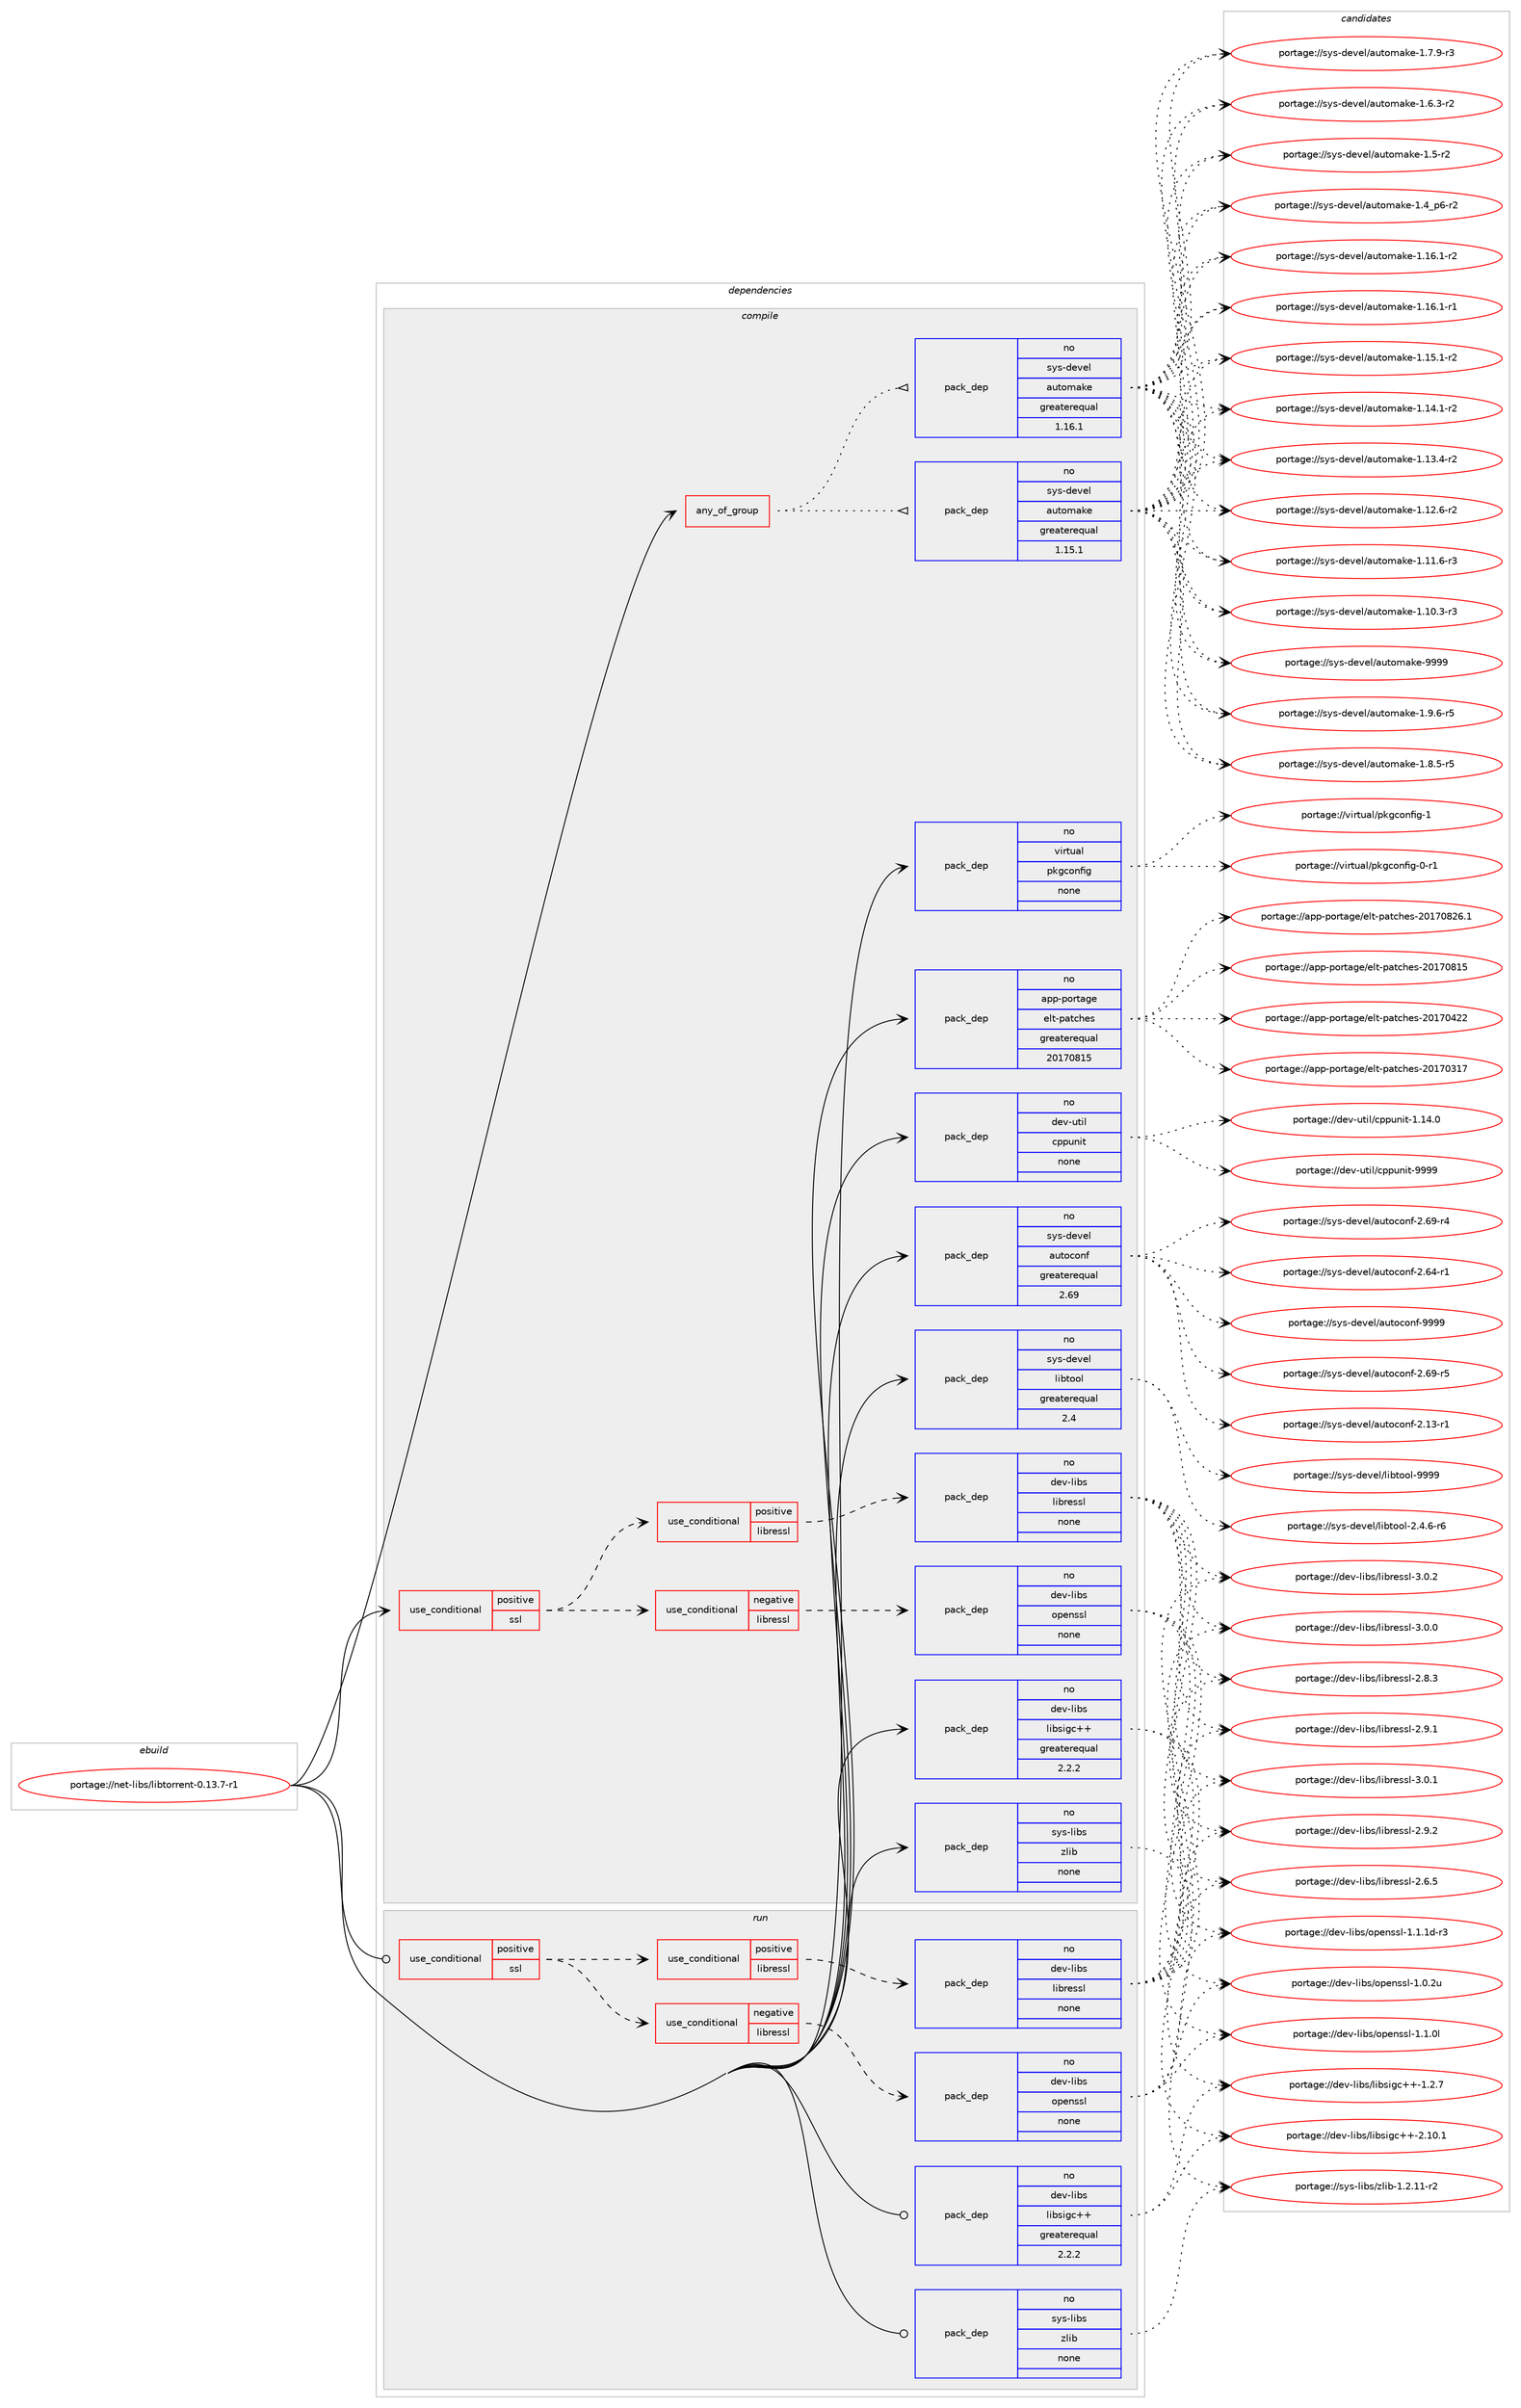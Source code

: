 digraph prolog {

# *************
# Graph options
# *************

newrank=true;
concentrate=true;
compound=true;
graph [rankdir=LR,fontname=Helvetica,fontsize=10,ranksep=1.5];#, ranksep=2.5, nodesep=0.2];
edge  [arrowhead=vee];
node  [fontname=Helvetica,fontsize=10];

# **********
# The ebuild
# **********

subgraph cluster_leftcol {
color=gray;
rank=same;
label=<<i>ebuild</i>>;
id [label="portage://net-libs/libtorrent-0.13.7-r1", color=red, width=4, href="../net-libs/libtorrent-0.13.7-r1.svg"];
}

# ****************
# The dependencies
# ****************

subgraph cluster_midcol {
color=gray;
label=<<i>dependencies</i>>;
subgraph cluster_compile {
fillcolor="#eeeeee";
style=filled;
label=<<i>compile</i>>;
subgraph any1454 {
dependency79985 [label=<<TABLE BORDER="0" CELLBORDER="1" CELLSPACING="0" CELLPADDING="4"><TR><TD CELLPADDING="10">any_of_group</TD></TR></TABLE>>, shape=none, color=red];subgraph pack61630 {
dependency79986 [label=<<TABLE BORDER="0" CELLBORDER="1" CELLSPACING="0" CELLPADDING="4" WIDTH="220"><TR><TD ROWSPAN="6" CELLPADDING="30">pack_dep</TD></TR><TR><TD WIDTH="110">no</TD></TR><TR><TD>sys-devel</TD></TR><TR><TD>automake</TD></TR><TR><TD>greaterequal</TD></TR><TR><TD>1.16.1</TD></TR></TABLE>>, shape=none, color=blue];
}
dependency79985:e -> dependency79986:w [weight=20,style="dotted",arrowhead="oinv"];
subgraph pack61631 {
dependency79987 [label=<<TABLE BORDER="0" CELLBORDER="1" CELLSPACING="0" CELLPADDING="4" WIDTH="220"><TR><TD ROWSPAN="6" CELLPADDING="30">pack_dep</TD></TR><TR><TD WIDTH="110">no</TD></TR><TR><TD>sys-devel</TD></TR><TR><TD>automake</TD></TR><TR><TD>greaterequal</TD></TR><TR><TD>1.15.1</TD></TR></TABLE>>, shape=none, color=blue];
}
dependency79985:e -> dependency79987:w [weight=20,style="dotted",arrowhead="oinv"];
}
id:e -> dependency79985:w [weight=20,style="solid",arrowhead="vee"];
subgraph cond16832 {
dependency79988 [label=<<TABLE BORDER="0" CELLBORDER="1" CELLSPACING="0" CELLPADDING="4"><TR><TD ROWSPAN="3" CELLPADDING="10">use_conditional</TD></TR><TR><TD>positive</TD></TR><TR><TD>ssl</TD></TR></TABLE>>, shape=none, color=red];
subgraph cond16833 {
dependency79989 [label=<<TABLE BORDER="0" CELLBORDER="1" CELLSPACING="0" CELLPADDING="4"><TR><TD ROWSPAN="3" CELLPADDING="10">use_conditional</TD></TR><TR><TD>negative</TD></TR><TR><TD>libressl</TD></TR></TABLE>>, shape=none, color=red];
subgraph pack61632 {
dependency79990 [label=<<TABLE BORDER="0" CELLBORDER="1" CELLSPACING="0" CELLPADDING="4" WIDTH="220"><TR><TD ROWSPAN="6" CELLPADDING="30">pack_dep</TD></TR><TR><TD WIDTH="110">no</TD></TR><TR><TD>dev-libs</TD></TR><TR><TD>openssl</TD></TR><TR><TD>none</TD></TR><TR><TD></TD></TR></TABLE>>, shape=none, color=blue];
}
dependency79989:e -> dependency79990:w [weight=20,style="dashed",arrowhead="vee"];
}
dependency79988:e -> dependency79989:w [weight=20,style="dashed",arrowhead="vee"];
subgraph cond16834 {
dependency79991 [label=<<TABLE BORDER="0" CELLBORDER="1" CELLSPACING="0" CELLPADDING="4"><TR><TD ROWSPAN="3" CELLPADDING="10">use_conditional</TD></TR><TR><TD>positive</TD></TR><TR><TD>libressl</TD></TR></TABLE>>, shape=none, color=red];
subgraph pack61633 {
dependency79992 [label=<<TABLE BORDER="0" CELLBORDER="1" CELLSPACING="0" CELLPADDING="4" WIDTH="220"><TR><TD ROWSPAN="6" CELLPADDING="30">pack_dep</TD></TR><TR><TD WIDTH="110">no</TD></TR><TR><TD>dev-libs</TD></TR><TR><TD>libressl</TD></TR><TR><TD>none</TD></TR><TR><TD></TD></TR></TABLE>>, shape=none, color=blue];
}
dependency79991:e -> dependency79992:w [weight=20,style="dashed",arrowhead="vee"];
}
dependency79988:e -> dependency79991:w [weight=20,style="dashed",arrowhead="vee"];
}
id:e -> dependency79988:w [weight=20,style="solid",arrowhead="vee"];
subgraph pack61634 {
dependency79993 [label=<<TABLE BORDER="0" CELLBORDER="1" CELLSPACING="0" CELLPADDING="4" WIDTH="220"><TR><TD ROWSPAN="6" CELLPADDING="30">pack_dep</TD></TR><TR><TD WIDTH="110">no</TD></TR><TR><TD>app-portage</TD></TR><TR><TD>elt-patches</TD></TR><TR><TD>greaterequal</TD></TR><TR><TD>20170815</TD></TR></TABLE>>, shape=none, color=blue];
}
id:e -> dependency79993:w [weight=20,style="solid",arrowhead="vee"];
subgraph pack61635 {
dependency79994 [label=<<TABLE BORDER="0" CELLBORDER="1" CELLSPACING="0" CELLPADDING="4" WIDTH="220"><TR><TD ROWSPAN="6" CELLPADDING="30">pack_dep</TD></TR><TR><TD WIDTH="110">no</TD></TR><TR><TD>dev-libs</TD></TR><TR><TD>libsigc++</TD></TR><TR><TD>greaterequal</TD></TR><TR><TD>2.2.2</TD></TR></TABLE>>, shape=none, color=blue];
}
id:e -> dependency79994:w [weight=20,style="solid",arrowhead="vee"];
subgraph pack61636 {
dependency79995 [label=<<TABLE BORDER="0" CELLBORDER="1" CELLSPACING="0" CELLPADDING="4" WIDTH="220"><TR><TD ROWSPAN="6" CELLPADDING="30">pack_dep</TD></TR><TR><TD WIDTH="110">no</TD></TR><TR><TD>dev-util</TD></TR><TR><TD>cppunit</TD></TR><TR><TD>none</TD></TR><TR><TD></TD></TR></TABLE>>, shape=none, color=blue];
}
id:e -> dependency79995:w [weight=20,style="solid",arrowhead="vee"];
subgraph pack61637 {
dependency79996 [label=<<TABLE BORDER="0" CELLBORDER="1" CELLSPACING="0" CELLPADDING="4" WIDTH="220"><TR><TD ROWSPAN="6" CELLPADDING="30">pack_dep</TD></TR><TR><TD WIDTH="110">no</TD></TR><TR><TD>sys-devel</TD></TR><TR><TD>autoconf</TD></TR><TR><TD>greaterequal</TD></TR><TR><TD>2.69</TD></TR></TABLE>>, shape=none, color=blue];
}
id:e -> dependency79996:w [weight=20,style="solid",arrowhead="vee"];
subgraph pack61638 {
dependency79997 [label=<<TABLE BORDER="0" CELLBORDER="1" CELLSPACING="0" CELLPADDING="4" WIDTH="220"><TR><TD ROWSPAN="6" CELLPADDING="30">pack_dep</TD></TR><TR><TD WIDTH="110">no</TD></TR><TR><TD>sys-devel</TD></TR><TR><TD>libtool</TD></TR><TR><TD>greaterequal</TD></TR><TR><TD>2.4</TD></TR></TABLE>>, shape=none, color=blue];
}
id:e -> dependency79997:w [weight=20,style="solid",arrowhead="vee"];
subgraph pack61639 {
dependency79998 [label=<<TABLE BORDER="0" CELLBORDER="1" CELLSPACING="0" CELLPADDING="4" WIDTH="220"><TR><TD ROWSPAN="6" CELLPADDING="30">pack_dep</TD></TR><TR><TD WIDTH="110">no</TD></TR><TR><TD>sys-libs</TD></TR><TR><TD>zlib</TD></TR><TR><TD>none</TD></TR><TR><TD></TD></TR></TABLE>>, shape=none, color=blue];
}
id:e -> dependency79998:w [weight=20,style="solid",arrowhead="vee"];
subgraph pack61640 {
dependency79999 [label=<<TABLE BORDER="0" CELLBORDER="1" CELLSPACING="0" CELLPADDING="4" WIDTH="220"><TR><TD ROWSPAN="6" CELLPADDING="30">pack_dep</TD></TR><TR><TD WIDTH="110">no</TD></TR><TR><TD>virtual</TD></TR><TR><TD>pkgconfig</TD></TR><TR><TD>none</TD></TR><TR><TD></TD></TR></TABLE>>, shape=none, color=blue];
}
id:e -> dependency79999:w [weight=20,style="solid",arrowhead="vee"];
}
subgraph cluster_compileandrun {
fillcolor="#eeeeee";
style=filled;
label=<<i>compile and run</i>>;
}
subgraph cluster_run {
fillcolor="#eeeeee";
style=filled;
label=<<i>run</i>>;
subgraph cond16835 {
dependency80000 [label=<<TABLE BORDER="0" CELLBORDER="1" CELLSPACING="0" CELLPADDING="4"><TR><TD ROWSPAN="3" CELLPADDING="10">use_conditional</TD></TR><TR><TD>positive</TD></TR><TR><TD>ssl</TD></TR></TABLE>>, shape=none, color=red];
subgraph cond16836 {
dependency80001 [label=<<TABLE BORDER="0" CELLBORDER="1" CELLSPACING="0" CELLPADDING="4"><TR><TD ROWSPAN="3" CELLPADDING="10">use_conditional</TD></TR><TR><TD>negative</TD></TR><TR><TD>libressl</TD></TR></TABLE>>, shape=none, color=red];
subgraph pack61641 {
dependency80002 [label=<<TABLE BORDER="0" CELLBORDER="1" CELLSPACING="0" CELLPADDING="4" WIDTH="220"><TR><TD ROWSPAN="6" CELLPADDING="30">pack_dep</TD></TR><TR><TD WIDTH="110">no</TD></TR><TR><TD>dev-libs</TD></TR><TR><TD>openssl</TD></TR><TR><TD>none</TD></TR><TR><TD></TD></TR></TABLE>>, shape=none, color=blue];
}
dependency80001:e -> dependency80002:w [weight=20,style="dashed",arrowhead="vee"];
}
dependency80000:e -> dependency80001:w [weight=20,style="dashed",arrowhead="vee"];
subgraph cond16837 {
dependency80003 [label=<<TABLE BORDER="0" CELLBORDER="1" CELLSPACING="0" CELLPADDING="4"><TR><TD ROWSPAN="3" CELLPADDING="10">use_conditional</TD></TR><TR><TD>positive</TD></TR><TR><TD>libressl</TD></TR></TABLE>>, shape=none, color=red];
subgraph pack61642 {
dependency80004 [label=<<TABLE BORDER="0" CELLBORDER="1" CELLSPACING="0" CELLPADDING="4" WIDTH="220"><TR><TD ROWSPAN="6" CELLPADDING="30">pack_dep</TD></TR><TR><TD WIDTH="110">no</TD></TR><TR><TD>dev-libs</TD></TR><TR><TD>libressl</TD></TR><TR><TD>none</TD></TR><TR><TD></TD></TR></TABLE>>, shape=none, color=blue];
}
dependency80003:e -> dependency80004:w [weight=20,style="dashed",arrowhead="vee"];
}
dependency80000:e -> dependency80003:w [weight=20,style="dashed",arrowhead="vee"];
}
id:e -> dependency80000:w [weight=20,style="solid",arrowhead="odot"];
subgraph pack61643 {
dependency80005 [label=<<TABLE BORDER="0" CELLBORDER="1" CELLSPACING="0" CELLPADDING="4" WIDTH="220"><TR><TD ROWSPAN="6" CELLPADDING="30">pack_dep</TD></TR><TR><TD WIDTH="110">no</TD></TR><TR><TD>dev-libs</TD></TR><TR><TD>libsigc++</TD></TR><TR><TD>greaterequal</TD></TR><TR><TD>2.2.2</TD></TR></TABLE>>, shape=none, color=blue];
}
id:e -> dependency80005:w [weight=20,style="solid",arrowhead="odot"];
subgraph pack61644 {
dependency80006 [label=<<TABLE BORDER="0" CELLBORDER="1" CELLSPACING="0" CELLPADDING="4" WIDTH="220"><TR><TD ROWSPAN="6" CELLPADDING="30">pack_dep</TD></TR><TR><TD WIDTH="110">no</TD></TR><TR><TD>sys-libs</TD></TR><TR><TD>zlib</TD></TR><TR><TD>none</TD></TR><TR><TD></TD></TR></TABLE>>, shape=none, color=blue];
}
id:e -> dependency80006:w [weight=20,style="solid",arrowhead="odot"];
}
}

# **************
# The candidates
# **************

subgraph cluster_choices {
rank=same;
color=gray;
label=<<i>candidates</i>>;

subgraph choice61630 {
color=black;
nodesep=1;
choice115121115451001011181011084797117116111109971071014557575757 [label="portage://sys-devel/automake-9999", color=red, width=4,href="../sys-devel/automake-9999.svg"];
choice115121115451001011181011084797117116111109971071014549465746544511453 [label="portage://sys-devel/automake-1.9.6-r5", color=red, width=4,href="../sys-devel/automake-1.9.6-r5.svg"];
choice115121115451001011181011084797117116111109971071014549465646534511453 [label="portage://sys-devel/automake-1.8.5-r5", color=red, width=4,href="../sys-devel/automake-1.8.5-r5.svg"];
choice115121115451001011181011084797117116111109971071014549465546574511451 [label="portage://sys-devel/automake-1.7.9-r3", color=red, width=4,href="../sys-devel/automake-1.7.9-r3.svg"];
choice115121115451001011181011084797117116111109971071014549465446514511450 [label="portage://sys-devel/automake-1.6.3-r2", color=red, width=4,href="../sys-devel/automake-1.6.3-r2.svg"];
choice11512111545100101118101108479711711611110997107101454946534511450 [label="portage://sys-devel/automake-1.5-r2", color=red, width=4,href="../sys-devel/automake-1.5-r2.svg"];
choice115121115451001011181011084797117116111109971071014549465295112544511450 [label="portage://sys-devel/automake-1.4_p6-r2", color=red, width=4,href="../sys-devel/automake-1.4_p6-r2.svg"];
choice11512111545100101118101108479711711611110997107101454946495446494511450 [label="portage://sys-devel/automake-1.16.1-r2", color=red, width=4,href="../sys-devel/automake-1.16.1-r2.svg"];
choice11512111545100101118101108479711711611110997107101454946495446494511449 [label="portage://sys-devel/automake-1.16.1-r1", color=red, width=4,href="../sys-devel/automake-1.16.1-r1.svg"];
choice11512111545100101118101108479711711611110997107101454946495346494511450 [label="portage://sys-devel/automake-1.15.1-r2", color=red, width=4,href="../sys-devel/automake-1.15.1-r2.svg"];
choice11512111545100101118101108479711711611110997107101454946495246494511450 [label="portage://sys-devel/automake-1.14.1-r2", color=red, width=4,href="../sys-devel/automake-1.14.1-r2.svg"];
choice11512111545100101118101108479711711611110997107101454946495146524511450 [label="portage://sys-devel/automake-1.13.4-r2", color=red, width=4,href="../sys-devel/automake-1.13.4-r2.svg"];
choice11512111545100101118101108479711711611110997107101454946495046544511450 [label="portage://sys-devel/automake-1.12.6-r2", color=red, width=4,href="../sys-devel/automake-1.12.6-r2.svg"];
choice11512111545100101118101108479711711611110997107101454946494946544511451 [label="portage://sys-devel/automake-1.11.6-r3", color=red, width=4,href="../sys-devel/automake-1.11.6-r3.svg"];
choice11512111545100101118101108479711711611110997107101454946494846514511451 [label="portage://sys-devel/automake-1.10.3-r3", color=red, width=4,href="../sys-devel/automake-1.10.3-r3.svg"];
dependency79986:e -> choice115121115451001011181011084797117116111109971071014557575757:w [style=dotted,weight="100"];
dependency79986:e -> choice115121115451001011181011084797117116111109971071014549465746544511453:w [style=dotted,weight="100"];
dependency79986:e -> choice115121115451001011181011084797117116111109971071014549465646534511453:w [style=dotted,weight="100"];
dependency79986:e -> choice115121115451001011181011084797117116111109971071014549465546574511451:w [style=dotted,weight="100"];
dependency79986:e -> choice115121115451001011181011084797117116111109971071014549465446514511450:w [style=dotted,weight="100"];
dependency79986:e -> choice11512111545100101118101108479711711611110997107101454946534511450:w [style=dotted,weight="100"];
dependency79986:e -> choice115121115451001011181011084797117116111109971071014549465295112544511450:w [style=dotted,weight="100"];
dependency79986:e -> choice11512111545100101118101108479711711611110997107101454946495446494511450:w [style=dotted,weight="100"];
dependency79986:e -> choice11512111545100101118101108479711711611110997107101454946495446494511449:w [style=dotted,weight="100"];
dependency79986:e -> choice11512111545100101118101108479711711611110997107101454946495346494511450:w [style=dotted,weight="100"];
dependency79986:e -> choice11512111545100101118101108479711711611110997107101454946495246494511450:w [style=dotted,weight="100"];
dependency79986:e -> choice11512111545100101118101108479711711611110997107101454946495146524511450:w [style=dotted,weight="100"];
dependency79986:e -> choice11512111545100101118101108479711711611110997107101454946495046544511450:w [style=dotted,weight="100"];
dependency79986:e -> choice11512111545100101118101108479711711611110997107101454946494946544511451:w [style=dotted,weight="100"];
dependency79986:e -> choice11512111545100101118101108479711711611110997107101454946494846514511451:w [style=dotted,weight="100"];
}
subgraph choice61631 {
color=black;
nodesep=1;
choice115121115451001011181011084797117116111109971071014557575757 [label="portage://sys-devel/automake-9999", color=red, width=4,href="../sys-devel/automake-9999.svg"];
choice115121115451001011181011084797117116111109971071014549465746544511453 [label="portage://sys-devel/automake-1.9.6-r5", color=red, width=4,href="../sys-devel/automake-1.9.6-r5.svg"];
choice115121115451001011181011084797117116111109971071014549465646534511453 [label="portage://sys-devel/automake-1.8.5-r5", color=red, width=4,href="../sys-devel/automake-1.8.5-r5.svg"];
choice115121115451001011181011084797117116111109971071014549465546574511451 [label="portage://sys-devel/automake-1.7.9-r3", color=red, width=4,href="../sys-devel/automake-1.7.9-r3.svg"];
choice115121115451001011181011084797117116111109971071014549465446514511450 [label="portage://sys-devel/automake-1.6.3-r2", color=red, width=4,href="../sys-devel/automake-1.6.3-r2.svg"];
choice11512111545100101118101108479711711611110997107101454946534511450 [label="portage://sys-devel/automake-1.5-r2", color=red, width=4,href="../sys-devel/automake-1.5-r2.svg"];
choice115121115451001011181011084797117116111109971071014549465295112544511450 [label="portage://sys-devel/automake-1.4_p6-r2", color=red, width=4,href="../sys-devel/automake-1.4_p6-r2.svg"];
choice11512111545100101118101108479711711611110997107101454946495446494511450 [label="portage://sys-devel/automake-1.16.1-r2", color=red, width=4,href="../sys-devel/automake-1.16.1-r2.svg"];
choice11512111545100101118101108479711711611110997107101454946495446494511449 [label="portage://sys-devel/automake-1.16.1-r1", color=red, width=4,href="../sys-devel/automake-1.16.1-r1.svg"];
choice11512111545100101118101108479711711611110997107101454946495346494511450 [label="portage://sys-devel/automake-1.15.1-r2", color=red, width=4,href="../sys-devel/automake-1.15.1-r2.svg"];
choice11512111545100101118101108479711711611110997107101454946495246494511450 [label="portage://sys-devel/automake-1.14.1-r2", color=red, width=4,href="../sys-devel/automake-1.14.1-r2.svg"];
choice11512111545100101118101108479711711611110997107101454946495146524511450 [label="portage://sys-devel/automake-1.13.4-r2", color=red, width=4,href="../sys-devel/automake-1.13.4-r2.svg"];
choice11512111545100101118101108479711711611110997107101454946495046544511450 [label="portage://sys-devel/automake-1.12.6-r2", color=red, width=4,href="../sys-devel/automake-1.12.6-r2.svg"];
choice11512111545100101118101108479711711611110997107101454946494946544511451 [label="portage://sys-devel/automake-1.11.6-r3", color=red, width=4,href="../sys-devel/automake-1.11.6-r3.svg"];
choice11512111545100101118101108479711711611110997107101454946494846514511451 [label="portage://sys-devel/automake-1.10.3-r3", color=red, width=4,href="../sys-devel/automake-1.10.3-r3.svg"];
dependency79987:e -> choice115121115451001011181011084797117116111109971071014557575757:w [style=dotted,weight="100"];
dependency79987:e -> choice115121115451001011181011084797117116111109971071014549465746544511453:w [style=dotted,weight="100"];
dependency79987:e -> choice115121115451001011181011084797117116111109971071014549465646534511453:w [style=dotted,weight="100"];
dependency79987:e -> choice115121115451001011181011084797117116111109971071014549465546574511451:w [style=dotted,weight="100"];
dependency79987:e -> choice115121115451001011181011084797117116111109971071014549465446514511450:w [style=dotted,weight="100"];
dependency79987:e -> choice11512111545100101118101108479711711611110997107101454946534511450:w [style=dotted,weight="100"];
dependency79987:e -> choice115121115451001011181011084797117116111109971071014549465295112544511450:w [style=dotted,weight="100"];
dependency79987:e -> choice11512111545100101118101108479711711611110997107101454946495446494511450:w [style=dotted,weight="100"];
dependency79987:e -> choice11512111545100101118101108479711711611110997107101454946495446494511449:w [style=dotted,weight="100"];
dependency79987:e -> choice11512111545100101118101108479711711611110997107101454946495346494511450:w [style=dotted,weight="100"];
dependency79987:e -> choice11512111545100101118101108479711711611110997107101454946495246494511450:w [style=dotted,weight="100"];
dependency79987:e -> choice11512111545100101118101108479711711611110997107101454946495146524511450:w [style=dotted,weight="100"];
dependency79987:e -> choice11512111545100101118101108479711711611110997107101454946495046544511450:w [style=dotted,weight="100"];
dependency79987:e -> choice11512111545100101118101108479711711611110997107101454946494946544511451:w [style=dotted,weight="100"];
dependency79987:e -> choice11512111545100101118101108479711711611110997107101454946494846514511451:w [style=dotted,weight="100"];
}
subgraph choice61632 {
color=black;
nodesep=1;
choice1001011184510810598115471111121011101151151084549464946491004511451 [label="portage://dev-libs/openssl-1.1.1d-r3", color=red, width=4,href="../dev-libs/openssl-1.1.1d-r3.svg"];
choice100101118451081059811547111112101110115115108454946494648108 [label="portage://dev-libs/openssl-1.1.0l", color=red, width=4,href="../dev-libs/openssl-1.1.0l.svg"];
choice100101118451081059811547111112101110115115108454946484650117 [label="portage://dev-libs/openssl-1.0.2u", color=red, width=4,href="../dev-libs/openssl-1.0.2u.svg"];
dependency79990:e -> choice1001011184510810598115471111121011101151151084549464946491004511451:w [style=dotted,weight="100"];
dependency79990:e -> choice100101118451081059811547111112101110115115108454946494648108:w [style=dotted,weight="100"];
dependency79990:e -> choice100101118451081059811547111112101110115115108454946484650117:w [style=dotted,weight="100"];
}
subgraph choice61633 {
color=black;
nodesep=1;
choice10010111845108105981154710810598114101115115108455146484650 [label="portage://dev-libs/libressl-3.0.2", color=red, width=4,href="../dev-libs/libressl-3.0.2.svg"];
choice10010111845108105981154710810598114101115115108455146484649 [label="portage://dev-libs/libressl-3.0.1", color=red, width=4,href="../dev-libs/libressl-3.0.1.svg"];
choice10010111845108105981154710810598114101115115108455146484648 [label="portage://dev-libs/libressl-3.0.0", color=red, width=4,href="../dev-libs/libressl-3.0.0.svg"];
choice10010111845108105981154710810598114101115115108455046574650 [label="portage://dev-libs/libressl-2.9.2", color=red, width=4,href="../dev-libs/libressl-2.9.2.svg"];
choice10010111845108105981154710810598114101115115108455046574649 [label="portage://dev-libs/libressl-2.9.1", color=red, width=4,href="../dev-libs/libressl-2.9.1.svg"];
choice10010111845108105981154710810598114101115115108455046564651 [label="portage://dev-libs/libressl-2.8.3", color=red, width=4,href="../dev-libs/libressl-2.8.3.svg"];
choice10010111845108105981154710810598114101115115108455046544653 [label="portage://dev-libs/libressl-2.6.5", color=red, width=4,href="../dev-libs/libressl-2.6.5.svg"];
dependency79992:e -> choice10010111845108105981154710810598114101115115108455146484650:w [style=dotted,weight="100"];
dependency79992:e -> choice10010111845108105981154710810598114101115115108455146484649:w [style=dotted,weight="100"];
dependency79992:e -> choice10010111845108105981154710810598114101115115108455146484648:w [style=dotted,weight="100"];
dependency79992:e -> choice10010111845108105981154710810598114101115115108455046574650:w [style=dotted,weight="100"];
dependency79992:e -> choice10010111845108105981154710810598114101115115108455046574649:w [style=dotted,weight="100"];
dependency79992:e -> choice10010111845108105981154710810598114101115115108455046564651:w [style=dotted,weight="100"];
dependency79992:e -> choice10010111845108105981154710810598114101115115108455046544653:w [style=dotted,weight="100"];
}
subgraph choice61634 {
color=black;
nodesep=1;
choice971121124511211111411697103101471011081164511297116991041011154550484955485650544649 [label="portage://app-portage/elt-patches-20170826.1", color=red, width=4,href="../app-portage/elt-patches-20170826.1.svg"];
choice97112112451121111141169710310147101108116451129711699104101115455048495548564953 [label="portage://app-portage/elt-patches-20170815", color=red, width=4,href="../app-portage/elt-patches-20170815.svg"];
choice97112112451121111141169710310147101108116451129711699104101115455048495548525050 [label="portage://app-portage/elt-patches-20170422", color=red, width=4,href="../app-portage/elt-patches-20170422.svg"];
choice97112112451121111141169710310147101108116451129711699104101115455048495548514955 [label="portage://app-portage/elt-patches-20170317", color=red, width=4,href="../app-portage/elt-patches-20170317.svg"];
dependency79993:e -> choice971121124511211111411697103101471011081164511297116991041011154550484955485650544649:w [style=dotted,weight="100"];
dependency79993:e -> choice97112112451121111141169710310147101108116451129711699104101115455048495548564953:w [style=dotted,weight="100"];
dependency79993:e -> choice97112112451121111141169710310147101108116451129711699104101115455048495548525050:w [style=dotted,weight="100"];
dependency79993:e -> choice97112112451121111141169710310147101108116451129711699104101115455048495548514955:w [style=dotted,weight="100"];
}
subgraph choice61635 {
color=black;
nodesep=1;
choice1001011184510810598115471081059811510510399434345504649484649 [label="portage://dev-libs/libsigc++-2.10.1", color=red, width=4,href="../dev-libs/libsigc++-2.10.1.svg"];
choice10010111845108105981154710810598115105103994343454946504655 [label="portage://dev-libs/libsigc++-1.2.7", color=red, width=4,href="../dev-libs/libsigc++-1.2.7.svg"];
dependency79994:e -> choice1001011184510810598115471081059811510510399434345504649484649:w [style=dotted,weight="100"];
dependency79994:e -> choice10010111845108105981154710810598115105103994343454946504655:w [style=dotted,weight="100"];
}
subgraph choice61636 {
color=black;
nodesep=1;
choice1001011184511711610510847991121121171101051164557575757 [label="portage://dev-util/cppunit-9999", color=red, width=4,href="../dev-util/cppunit-9999.svg"];
choice10010111845117116105108479911211211711010511645494649524648 [label="portage://dev-util/cppunit-1.14.0", color=red, width=4,href="../dev-util/cppunit-1.14.0.svg"];
dependency79995:e -> choice1001011184511711610510847991121121171101051164557575757:w [style=dotted,weight="100"];
dependency79995:e -> choice10010111845117116105108479911211211711010511645494649524648:w [style=dotted,weight="100"];
}
subgraph choice61637 {
color=black;
nodesep=1;
choice115121115451001011181011084797117116111991111101024557575757 [label="portage://sys-devel/autoconf-9999", color=red, width=4,href="../sys-devel/autoconf-9999.svg"];
choice1151211154510010111810110847971171161119911111010245504654574511453 [label="portage://sys-devel/autoconf-2.69-r5", color=red, width=4,href="../sys-devel/autoconf-2.69-r5.svg"];
choice1151211154510010111810110847971171161119911111010245504654574511452 [label="portage://sys-devel/autoconf-2.69-r4", color=red, width=4,href="../sys-devel/autoconf-2.69-r4.svg"];
choice1151211154510010111810110847971171161119911111010245504654524511449 [label="portage://sys-devel/autoconf-2.64-r1", color=red, width=4,href="../sys-devel/autoconf-2.64-r1.svg"];
choice1151211154510010111810110847971171161119911111010245504649514511449 [label="portage://sys-devel/autoconf-2.13-r1", color=red, width=4,href="../sys-devel/autoconf-2.13-r1.svg"];
dependency79996:e -> choice115121115451001011181011084797117116111991111101024557575757:w [style=dotted,weight="100"];
dependency79996:e -> choice1151211154510010111810110847971171161119911111010245504654574511453:w [style=dotted,weight="100"];
dependency79996:e -> choice1151211154510010111810110847971171161119911111010245504654574511452:w [style=dotted,weight="100"];
dependency79996:e -> choice1151211154510010111810110847971171161119911111010245504654524511449:w [style=dotted,weight="100"];
dependency79996:e -> choice1151211154510010111810110847971171161119911111010245504649514511449:w [style=dotted,weight="100"];
}
subgraph choice61638 {
color=black;
nodesep=1;
choice1151211154510010111810110847108105981161111111084557575757 [label="portage://sys-devel/libtool-9999", color=red, width=4,href="../sys-devel/libtool-9999.svg"];
choice1151211154510010111810110847108105981161111111084550465246544511454 [label="portage://sys-devel/libtool-2.4.6-r6", color=red, width=4,href="../sys-devel/libtool-2.4.6-r6.svg"];
dependency79997:e -> choice1151211154510010111810110847108105981161111111084557575757:w [style=dotted,weight="100"];
dependency79997:e -> choice1151211154510010111810110847108105981161111111084550465246544511454:w [style=dotted,weight="100"];
}
subgraph choice61639 {
color=black;
nodesep=1;
choice11512111545108105981154712210810598454946504649494511450 [label="portage://sys-libs/zlib-1.2.11-r2", color=red, width=4,href="../sys-libs/zlib-1.2.11-r2.svg"];
dependency79998:e -> choice11512111545108105981154712210810598454946504649494511450:w [style=dotted,weight="100"];
}
subgraph choice61640 {
color=black;
nodesep=1;
choice1181051141161179710847112107103991111101021051034549 [label="portage://virtual/pkgconfig-1", color=red, width=4,href="../virtual/pkgconfig-1.svg"];
choice11810511411611797108471121071039911111010210510345484511449 [label="portage://virtual/pkgconfig-0-r1", color=red, width=4,href="../virtual/pkgconfig-0-r1.svg"];
dependency79999:e -> choice1181051141161179710847112107103991111101021051034549:w [style=dotted,weight="100"];
dependency79999:e -> choice11810511411611797108471121071039911111010210510345484511449:w [style=dotted,weight="100"];
}
subgraph choice61641 {
color=black;
nodesep=1;
choice1001011184510810598115471111121011101151151084549464946491004511451 [label="portage://dev-libs/openssl-1.1.1d-r3", color=red, width=4,href="../dev-libs/openssl-1.1.1d-r3.svg"];
choice100101118451081059811547111112101110115115108454946494648108 [label="portage://dev-libs/openssl-1.1.0l", color=red, width=4,href="../dev-libs/openssl-1.1.0l.svg"];
choice100101118451081059811547111112101110115115108454946484650117 [label="portage://dev-libs/openssl-1.0.2u", color=red, width=4,href="../dev-libs/openssl-1.0.2u.svg"];
dependency80002:e -> choice1001011184510810598115471111121011101151151084549464946491004511451:w [style=dotted,weight="100"];
dependency80002:e -> choice100101118451081059811547111112101110115115108454946494648108:w [style=dotted,weight="100"];
dependency80002:e -> choice100101118451081059811547111112101110115115108454946484650117:w [style=dotted,weight="100"];
}
subgraph choice61642 {
color=black;
nodesep=1;
choice10010111845108105981154710810598114101115115108455146484650 [label="portage://dev-libs/libressl-3.0.2", color=red, width=4,href="../dev-libs/libressl-3.0.2.svg"];
choice10010111845108105981154710810598114101115115108455146484649 [label="portage://dev-libs/libressl-3.0.1", color=red, width=4,href="../dev-libs/libressl-3.0.1.svg"];
choice10010111845108105981154710810598114101115115108455146484648 [label="portage://dev-libs/libressl-3.0.0", color=red, width=4,href="../dev-libs/libressl-3.0.0.svg"];
choice10010111845108105981154710810598114101115115108455046574650 [label="portage://dev-libs/libressl-2.9.2", color=red, width=4,href="../dev-libs/libressl-2.9.2.svg"];
choice10010111845108105981154710810598114101115115108455046574649 [label="portage://dev-libs/libressl-2.9.1", color=red, width=4,href="../dev-libs/libressl-2.9.1.svg"];
choice10010111845108105981154710810598114101115115108455046564651 [label="portage://dev-libs/libressl-2.8.3", color=red, width=4,href="../dev-libs/libressl-2.8.3.svg"];
choice10010111845108105981154710810598114101115115108455046544653 [label="portage://dev-libs/libressl-2.6.5", color=red, width=4,href="../dev-libs/libressl-2.6.5.svg"];
dependency80004:e -> choice10010111845108105981154710810598114101115115108455146484650:w [style=dotted,weight="100"];
dependency80004:e -> choice10010111845108105981154710810598114101115115108455146484649:w [style=dotted,weight="100"];
dependency80004:e -> choice10010111845108105981154710810598114101115115108455146484648:w [style=dotted,weight="100"];
dependency80004:e -> choice10010111845108105981154710810598114101115115108455046574650:w [style=dotted,weight="100"];
dependency80004:e -> choice10010111845108105981154710810598114101115115108455046574649:w [style=dotted,weight="100"];
dependency80004:e -> choice10010111845108105981154710810598114101115115108455046564651:w [style=dotted,weight="100"];
dependency80004:e -> choice10010111845108105981154710810598114101115115108455046544653:w [style=dotted,weight="100"];
}
subgraph choice61643 {
color=black;
nodesep=1;
choice1001011184510810598115471081059811510510399434345504649484649 [label="portage://dev-libs/libsigc++-2.10.1", color=red, width=4,href="../dev-libs/libsigc++-2.10.1.svg"];
choice10010111845108105981154710810598115105103994343454946504655 [label="portage://dev-libs/libsigc++-1.2.7", color=red, width=4,href="../dev-libs/libsigc++-1.2.7.svg"];
dependency80005:e -> choice1001011184510810598115471081059811510510399434345504649484649:w [style=dotted,weight="100"];
dependency80005:e -> choice10010111845108105981154710810598115105103994343454946504655:w [style=dotted,weight="100"];
}
subgraph choice61644 {
color=black;
nodesep=1;
choice11512111545108105981154712210810598454946504649494511450 [label="portage://sys-libs/zlib-1.2.11-r2", color=red, width=4,href="../sys-libs/zlib-1.2.11-r2.svg"];
dependency80006:e -> choice11512111545108105981154712210810598454946504649494511450:w [style=dotted,weight="100"];
}
}

}
